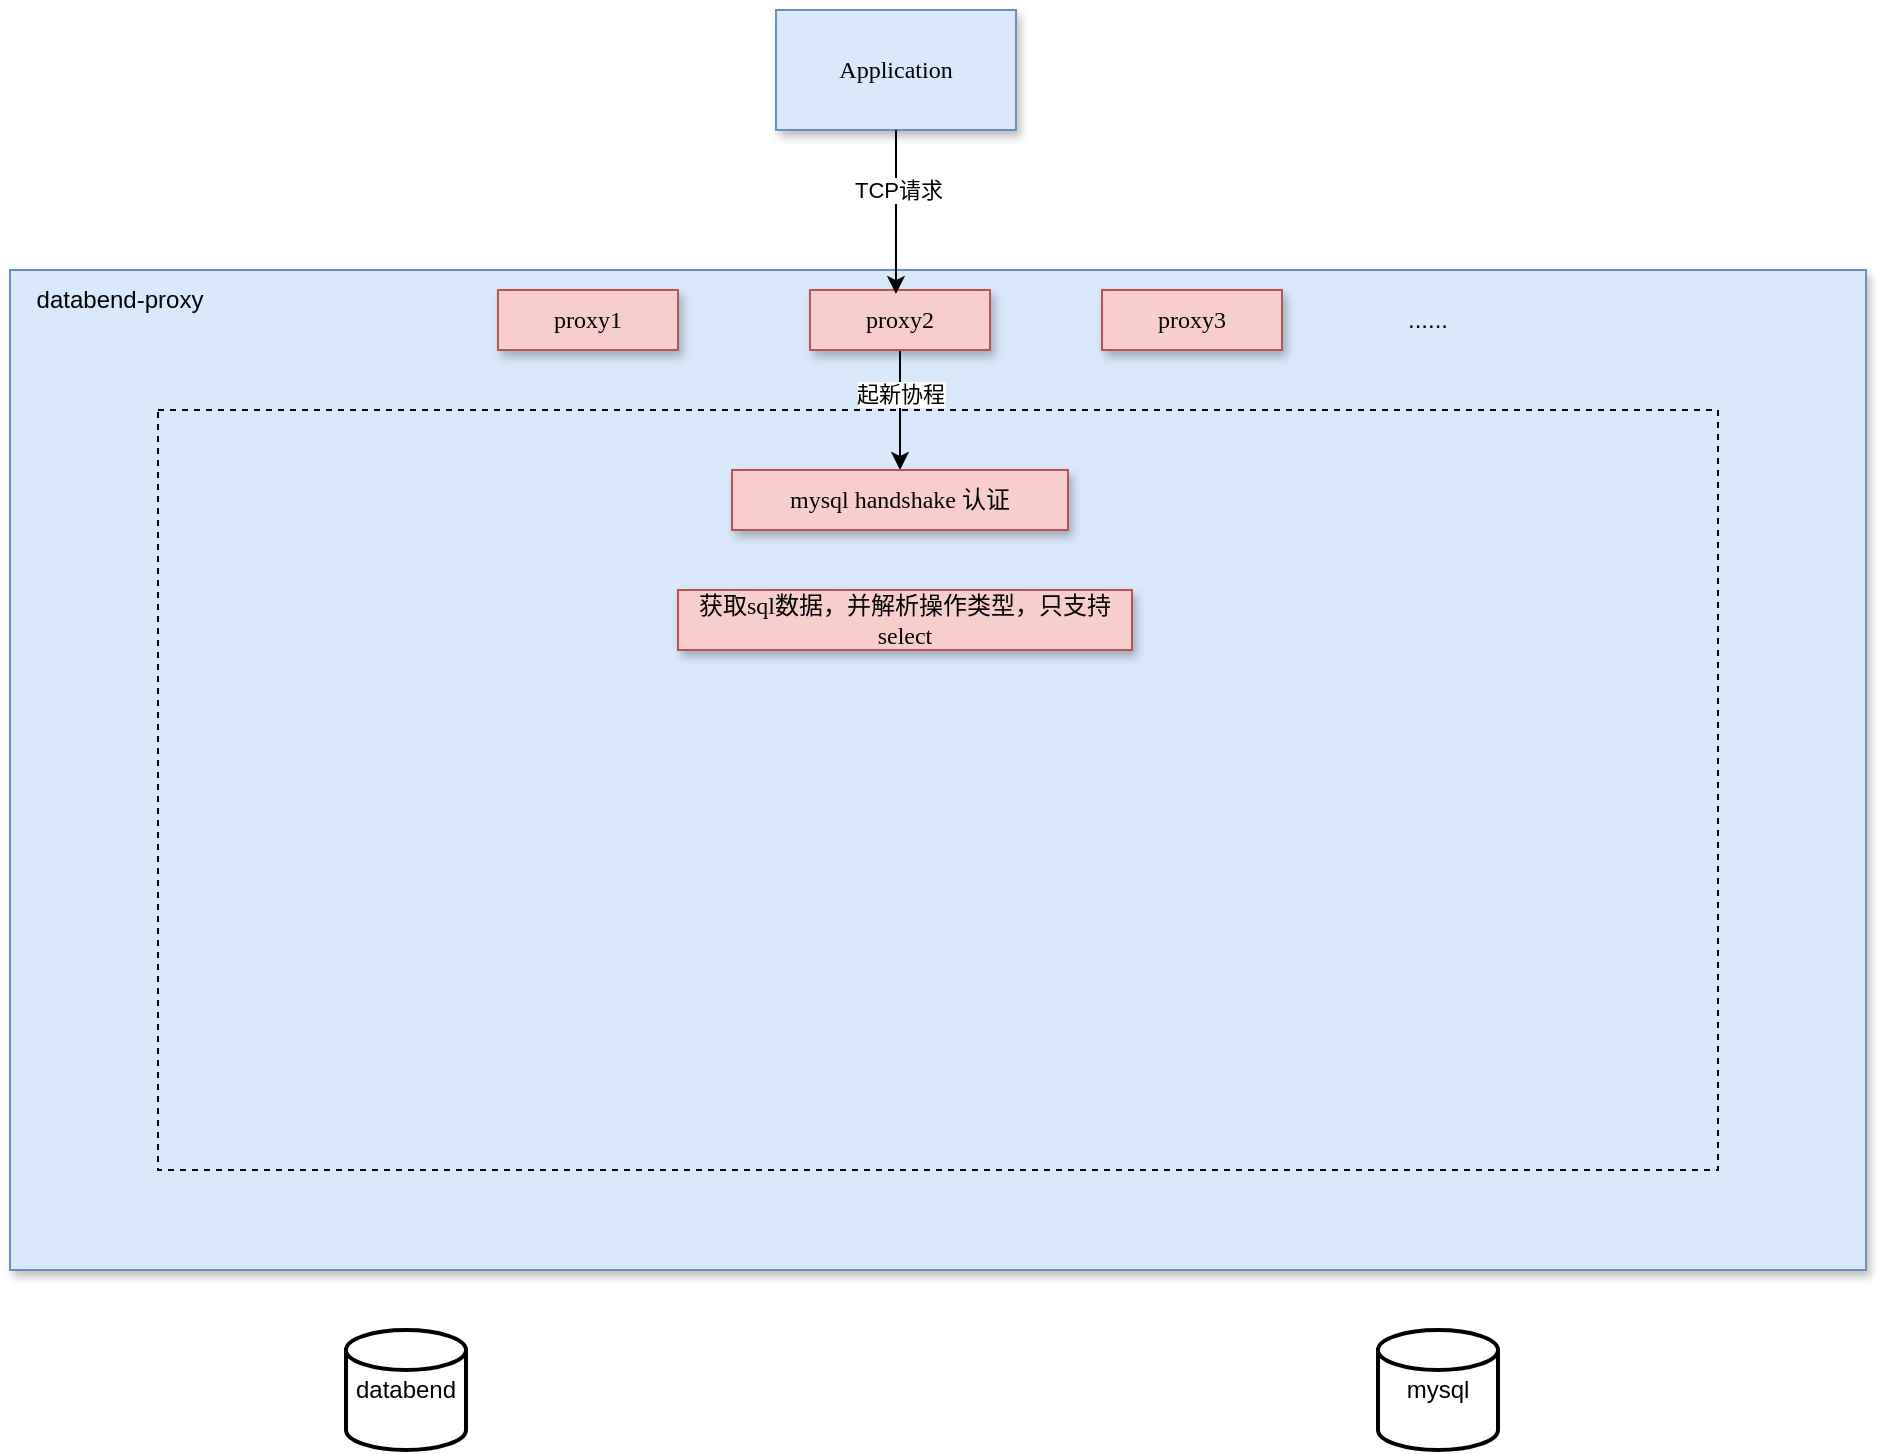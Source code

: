 <mxfile version="24.8.4">
  <diagram name="第 1 页" id="2Dzi-kGkPISYCDK14bps">
    <mxGraphModel dx="1242" dy="744" grid="1" gridSize="10" guides="1" tooltips="1" connect="1" arrows="1" fold="1" page="1" pageScale="1" pageWidth="1654" pageHeight="1169" math="0" shadow="0">
      <root>
        <mxCell id="0" />
        <mxCell id="1" parent="0" />
        <mxCell id="YAg6dhcQ8J9fwgAFvM_q-1" value="Application" style="rounded=0;whiteSpace=wrap;html=1;fillColor=#dae8fc;strokeColor=#6c8ebf;shadow=1;fontFamily=Tahoma;" vertex="1" parent="1">
          <mxGeometry x="555" y="70" width="120" height="60" as="geometry" />
        </mxCell>
        <mxCell id="YAg6dhcQ8J9fwgAFvM_q-2" value="" style="rounded=0;whiteSpace=wrap;html=1;fillColor=#dae8fc;strokeColor=#6c8ebf;shadow=1;fontFamily=Tahoma;" vertex="1" parent="1">
          <mxGeometry x="172" y="200" width="928" height="500" as="geometry" />
        </mxCell>
        <mxCell id="YAg6dhcQ8J9fwgAFvM_q-4" value="databend-proxy" style="text;strokeColor=none;align=center;fillColor=none;html=1;verticalAlign=middle;whiteSpace=wrap;rounded=0;" vertex="1" parent="1">
          <mxGeometry x="177" y="200" width="100" height="30" as="geometry" />
        </mxCell>
        <mxCell id="YAg6dhcQ8J9fwgAFvM_q-5" value="databend" style="strokeWidth=2;html=1;shape=mxgraph.flowchart.database;whiteSpace=wrap;" vertex="1" parent="1">
          <mxGeometry x="340" y="730" width="60" height="60" as="geometry" />
        </mxCell>
        <mxCell id="YAg6dhcQ8J9fwgAFvM_q-6" value="mysql" style="strokeWidth=2;html=1;shape=mxgraph.flowchart.database;whiteSpace=wrap;" vertex="1" parent="1">
          <mxGeometry x="856" y="730" width="60" height="60" as="geometry" />
        </mxCell>
        <mxCell id="YAg6dhcQ8J9fwgAFvM_q-7" value="proxy1" style="rounded=0;whiteSpace=wrap;html=1;fillColor=#f8cecc;strokeColor=#b85450;shadow=1;fontFamily=Tahoma;" vertex="1" parent="1">
          <mxGeometry x="416" y="210" width="90" height="30" as="geometry" />
        </mxCell>
        <mxCell id="YAg6dhcQ8J9fwgAFvM_q-15" style="edgeStyle=orthogonalEdgeStyle;rounded=0;orthogonalLoop=1;jettySize=auto;html=1;exitX=0.5;exitY=1;exitDx=0;exitDy=0;entryX=0.5;entryY=0;entryDx=0;entryDy=0;" edge="1" parent="1" source="YAg6dhcQ8J9fwgAFvM_q-9" target="YAg6dhcQ8J9fwgAFvM_q-14">
          <mxGeometry relative="1" as="geometry" />
        </mxCell>
        <mxCell id="YAg6dhcQ8J9fwgAFvM_q-20" value="起新协程" style="edgeLabel;html=1;align=center;verticalAlign=middle;resizable=0;points=[];" vertex="1" connectable="0" parent="YAg6dhcQ8J9fwgAFvM_q-15">
          <mxGeometry x="-0.267" relative="1" as="geometry">
            <mxPoint as="offset" />
          </mxGeometry>
        </mxCell>
        <mxCell id="YAg6dhcQ8J9fwgAFvM_q-9" value="proxy2" style="rounded=0;whiteSpace=wrap;html=1;fillColor=#f8cecc;strokeColor=#b85450;shadow=1;fontFamily=Tahoma;" vertex="1" parent="1">
          <mxGeometry x="572" y="210" width="90" height="30" as="geometry" />
        </mxCell>
        <mxCell id="YAg6dhcQ8J9fwgAFvM_q-10" value="proxy3" style="rounded=0;whiteSpace=wrap;html=1;fillColor=#f8cecc;strokeColor=#b85450;shadow=1;fontFamily=Tahoma;" vertex="1" parent="1">
          <mxGeometry x="718" y="210" width="90" height="30" as="geometry" />
        </mxCell>
        <mxCell id="YAg6dhcQ8J9fwgAFvM_q-11" value="......" style="text;strokeColor=none;align=center;fillColor=none;html=1;verticalAlign=middle;whiteSpace=wrap;rounded=0;" vertex="1" parent="1">
          <mxGeometry x="846" y="210" width="70" height="30" as="geometry" />
        </mxCell>
        <mxCell id="YAg6dhcQ8J9fwgAFvM_q-12" style="edgeStyle=orthogonalEdgeStyle;rounded=0;orthogonalLoop=1;jettySize=auto;html=1;exitX=0.5;exitY=1;exitDx=0;exitDy=0;entryX=0.422;entryY=0.067;entryDx=0;entryDy=0;entryPerimeter=0;" edge="1" parent="1" source="YAg6dhcQ8J9fwgAFvM_q-1">
          <mxGeometry relative="1" as="geometry">
            <mxPoint x="614.98" y="212.01" as="targetPoint" />
          </mxGeometry>
        </mxCell>
        <mxCell id="YAg6dhcQ8J9fwgAFvM_q-16" value="TCP请求" style="edgeLabel;html=1;align=center;verticalAlign=middle;resizable=0;points=[];" vertex="1" connectable="0" parent="YAg6dhcQ8J9fwgAFvM_q-12">
          <mxGeometry x="-0.273" y="1" relative="1" as="geometry">
            <mxPoint as="offset" />
          </mxGeometry>
        </mxCell>
        <mxCell id="YAg6dhcQ8J9fwgAFvM_q-19" value="" style="rounded=0;whiteSpace=wrap;html=1;fillColor=none;dashed=1;" vertex="1" parent="1">
          <mxGeometry x="246" y="270" width="780" height="380" as="geometry" />
        </mxCell>
        <mxCell id="YAg6dhcQ8J9fwgAFvM_q-14" value="mysql handshake 认证" style="rounded=0;whiteSpace=wrap;html=1;fillColor=#f8cecc;strokeColor=#b85450;shadow=1;fontFamily=Tahoma;" vertex="1" parent="1">
          <mxGeometry x="533" y="300" width="168" height="30" as="geometry" />
        </mxCell>
        <mxCell id="YAg6dhcQ8J9fwgAFvM_q-21" value="获取sql数据，并解析操作类型，只支持select" style="rounded=0;whiteSpace=wrap;html=1;fillColor=#f8cecc;strokeColor=#b85450;shadow=1;fontFamily=Tahoma;" vertex="1" parent="1">
          <mxGeometry x="506" y="360" width="227" height="30" as="geometry" />
        </mxCell>
      </root>
    </mxGraphModel>
  </diagram>
</mxfile>
